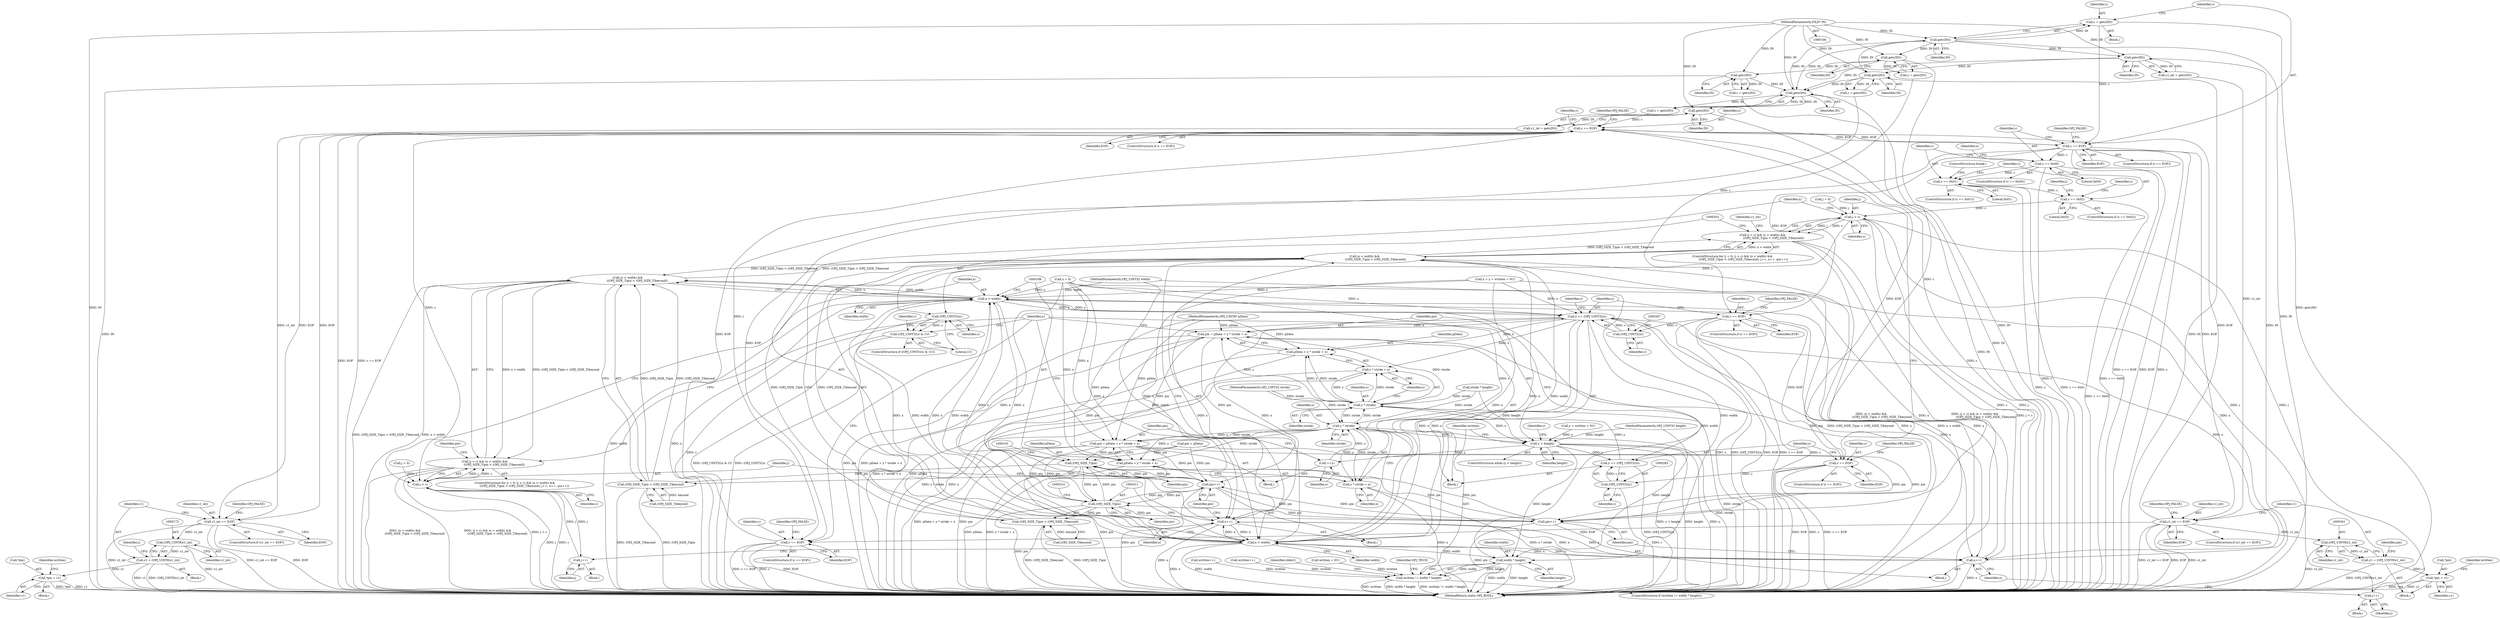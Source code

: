 digraph "0_openjpeg_8ee335227bbcaf1614124046aa25e53d67b11ec3@API" {
"1000210" [label="(Call,c = getc(IN))"];
"1000212" [label="(Call,getc(IN))"];
"1000143" [label="(Call,getc(IN))"];
"1000329" [label="(Call,getc(IN))"];
"1000107" [label="(MethodParameterIn,FILE* IN)"];
"1000271" [label="(Call,getc(IN))"];
"1000255" [label="(Call,getc(IN))"];
"1000160" [label="(Call,getc(IN))"];
"1000358" [label="(Call,getc(IN))"];
"1000215" [label="(Call,c == EOF)"];
"1000146" [label="(Call,c == EOF)"];
"1000163" [label="(Call,c1_int == EOF)"];
"1000171" [label="(Call,(OPJ_UINT8)c1_int)"];
"1000169" [label="(Call,c1 = (OPJ_UINT8)c1_int)"];
"1000202" [label="(Call,*pix = c1)"];
"1000179" [label="(Call,j < c)"];
"1000178" [label="(Call,(j < c) && (x < width) &&\n                     ((OPJ_SIZE_T)pix < (OPJ_SIZE_T)beyond))"];
"1000194" [label="(Call,j++)"];
"1000222" [label="(Call,c == 0x00)"];
"1000242" [label="(Call,c == 0x01)"];
"1000249" [label="(Call,c == 0x02)"];
"1000302" [label="(Call,j < c)"];
"1000301" [label="(Call,(j < c) && (x < width) &&\n                        ((OPJ_SIZE_T)pix < (OPJ_SIZE_T)beyond))"];
"1000317" [label="(Call,j++)"];
"1000351" [label="(Call,(OPJ_UINT32)c)"];
"1000350" [label="(Call,(OPJ_UINT32)c & 1U)"];
"1000258" [label="(Call,c == EOF)"];
"1000266" [label="(Call,(OPJ_UINT32)c)"];
"1000264" [label="(Call,x += (OPJ_UINT32)c)"];
"1000183" [label="(Call,x < width)"];
"1000182" [label="(Call,(x < width) &&\n                     ((OPJ_SIZE_T)pix < (OPJ_SIZE_T)beyond))"];
"1000305" [label="(Call,(x < width) &&\n                        ((OPJ_SIZE_T)pix < (OPJ_SIZE_T)beyond))"];
"1000197" [label="(Call,x++)"];
"1000306" [label="(Call,x < width)"];
"1000320" [label="(Call,x++)"];
"1000370" [label="(Call,width * height)"];
"1000368" [label="(Call,written != width * height)"];
"1000285" [label="(Call,pix = pData + y * stride + x)"];
"1000187" [label="(Call,(OPJ_SIZE_T)pix)"];
"1000186" [label="(Call,(OPJ_SIZE_T)pix < (OPJ_SIZE_T)beyond)"];
"1000199" [label="(Call,pix++)"];
"1000310" [label="(Call,(OPJ_SIZE_T)pix)"];
"1000309" [label="(Call,(OPJ_SIZE_T)pix < (OPJ_SIZE_T)beyond)"];
"1000322" [label="(Call,pix++)"];
"1000287" [label="(Call,pData + y * stride + x)"];
"1000289" [label="(Call,y * stride + x)"];
"1000274" [label="(Call,c == EOF)"];
"1000282" [label="(Call,(OPJ_UINT32)c)"];
"1000280" [label="(Call,y += (OPJ_UINT32)c)"];
"1000290" [label="(Call,y * stride)"];
"1000136" [label="(Call,y < height)"];
"1000229" [label="(Call,++y)"];
"1000236" [label="(Call,y * stride)"];
"1000231" [label="(Call,pix = pData + y * stride + x)"];
"1000233" [label="(Call,pData + y * stride + x)"];
"1000235" [label="(Call,y * stride + x)"];
"1000332" [label="(Call,c1_int == EOF)"];
"1000340" [label="(Call,(OPJ_UINT8)c1_int)"];
"1000338" [label="(Call,c1 = (OPJ_UINT8)c1_int)"];
"1000343" [label="(Call,*pix = c1)"];
"1000361" [label="(Call,c == EOF)"];
"1000224" [label="(Literal,0x00)"];
"1000204" [label="(Identifier,pix)"];
"1000227" [label="(Identifier,x)"];
"1000241" [label="(ControlStructure,if (c == 0x01))"];
"1000226" [label="(Call,x = 0)"];
"1000359" [label="(Identifier,IN)"];
"1000275" [label="(Identifier,c)"];
"1000137" [label="(Identifier,y)"];
"1000279" [label="(Identifier,OPJ_FALSE)"];
"1000252" [label="(Block,)"];
"1000367" [label="(ControlStructure,if (written != width * height))"];
"1000203" [label="(Call,*pix)"];
"1000264" [label="(Call,x += (OPJ_UINT32)c)"];
"1000257" [label="(ControlStructure,if (c == EOF))"];
"1000357" [label="(Identifier,c)"];
"1000187" [label="(Call,(OPJ_SIZE_T)pix)"];
"1000250" [label="(Identifier,c)"];
"1000272" [label="(Identifier,IN)"];
"1000369" [label="(Identifier,written)"];
"1000183" [label="(Call,x < width)"];
"1000201" [label="(Block,)"];
"1000302" [label="(Call,j < c)"];
"1000213" [label="(Identifier,IN)"];
"1000375" [label="(Identifier,stderr)"];
"1000301" [label="(Call,(j < c) && (x < width) &&\n                        ((OPJ_SIZE_T)pix < (OPJ_SIZE_T)beyond))"];
"1000135" [label="(ControlStructure,while (y < height))"];
"1000233" [label="(Call,pData + y * stride + x)"];
"1000332" [label="(Call,c1_int == EOF)"];
"1000260" [label="(Identifier,EOF)"];
"1000175" [label="(Call,j = 0)"];
"1000371" [label="(Identifier,width)"];
"1000298" [label="(Call,j = 0)"];
"1000362" [label="(Identifier,c)"];
"1000180" [label="(Identifier,j)"];
"1000297" [label="(ControlStructure,for (j = 0; (j < c) && (x < width) &&\n                        ((OPJ_SIZE_T)pix < (OPJ_SIZE_T)beyond); j++, x++, pix++))"];
"1000312" [label="(Identifier,pix)"];
"1000109" [label="(MethodParameterIn,OPJ_UINT32 stride)"];
"1000132" [label="(Call,written = 0U)"];
"1000268" [label="(Identifier,c)"];
"1000225" [label="(Block,)"];
"1000308" [label="(Identifier,width)"];
"1000246" [label="(ControlStructure,break;)"];
"1000179" [label="(Call,j < c)"];
"1000322" [label="(Call,pix++)"];
"1000181" [label="(Identifier,c)"];
"1000222" [label="(Call,c == 0x00)"];
"1000316" [label="(Block,)"];
"1000270" [label="(Identifier,c)"];
"1000185" [label="(Identifier,width)"];
"1000339" [label="(Identifier,c1)"];
"1000199" [label="(Call,pix++)"];
"1000165" [label="(Identifier,EOF)"];
"1000209" [label="(Block,)"];
"1000361" [label="(Call,c == EOF)"];
"1000258" [label="(Call,c == EOF)"];
"1000173" [label="(Identifier,c1_int)"];
"1000330" [label="(Identifier,IN)"];
"1000299" [label="(Identifier,j)"];
"1000194" [label="(Call,j++)"];
"1000265" [label="(Identifier,x)"];
"1000366" [label="(Identifier,OPJ_FALSE)"];
"1000329" [label="(Call,getc(IN))"];
"1000168" [label="(Identifier,OPJ_FALSE)"];
"1000324" [label="(Block,)"];
"1000286" [label="(Identifier,pix)"];
"1000253" [label="(Call,c = getc(IN))"];
"1000212" [label="(Call,getc(IN))"];
"1000381" [label="(MethodReturn,static OPJ_BOOL)"];
"1000333" [label="(Identifier,c1_int)"];
"1000230" [label="(Identifier,y)"];
"1000198" [label="(Identifier,x)"];
"1000162" [label="(ControlStructure,if (c1_int == EOF))"];
"1000327" [label="(Call,c1_int = getc(IN))"];
"1000217" [label="(Identifier,EOF)"];
"1000138" [label="(Identifier,height)"];
"1000144" [label="(Identifier,IN)"];
"1000229" [label="(Call,++y)"];
"1000345" [label="(Identifier,pix)"];
"1000259" [label="(Identifier,c)"];
"1000189" [label="(Identifier,pix)"];
"1000107" [label="(MethodParameterIn,FILE* IN)"];
"1000235" [label="(Call,y * stride + x)"];
"1000306" [label="(Call,x < width)"];
"1000242" [label="(Call,c == 0x01)"];
"1000323" [label="(Identifier,pix)"];
"1000282" [label="(Call,(OPJ_UINT32)c)"];
"1000284" [label="(Identifier,c)"];
"1000148" [label="(Identifier,EOF)"];
"1000153" [label="(Identifier,c)"];
"1000350" [label="(Call,(OPJ_UINT32)c & 1U)"];
"1000303" [label="(Identifier,j)"];
"1000287" [label="(Call,pData + y * stride + x)"];
"1000232" [label="(Identifier,pix)"];
"1000154" [label="(Block,)"];
"1000334" [label="(Identifier,EOF)"];
"1000305" [label="(Call,(x < width) &&\n                        ((OPJ_SIZE_T)pix < (OPJ_SIZE_T)beyond))"];
"1000216" [label="(Identifier,c)"];
"1000151" [label="(Identifier,OPJ_FALSE)"];
"1000169" [label="(Call,c1 = (OPJ_UINT8)c1_int)"];
"1000263" [label="(Identifier,OPJ_FALSE)"];
"1000143" [label="(Call,getc(IN))"];
"1000190" [label="(Call,(OPJ_SIZE_T)beyond)"];
"1000161" [label="(Identifier,IN)"];
"1000254" [label="(Identifier,c)"];
"1000285" [label="(Call,pix = pData + y * stride + x)"];
"1000291" [label="(Identifier,y)"];
"1000141" [label="(Call,c = getc(IN))"];
"1000200" [label="(Identifier,pix)"];
"1000186" [label="(Call,(OPJ_SIZE_T)pix < (OPJ_SIZE_T)beyond)"];
"1000184" [label="(Identifier,x)"];
"1000309" [label="(Call,(OPJ_SIZE_T)pix < (OPJ_SIZE_T)beyond)"];
"1000195" [label="(Identifier,j)"];
"1000342" [label="(Identifier,c1_int)"];
"1000343" [label="(Call,*pix = c1)"];
"1000380" [label="(Identifier,OPJ_TRUE)"];
"1000337" [label="(Identifier,OPJ_FALSE)"];
"1000292" [label="(Identifier,stride)"];
"1000142" [label="(Identifier,c)"];
"1000110" [label="(MethodParameterIn,OPJ_UINT32 width)"];
"1000269" [label="(Call,c = getc(IN))"];
"1000266" [label="(Call,(OPJ_UINT32)c)"];
"1000211" [label="(Identifier,c)"];
"1000344" [label="(Call,*pix)"];
"1000234" [label="(Identifier,pData)"];
"1000108" [label="(MethodParameterIn,OPJ_UINT8* pData)"];
"1000197" [label="(Call,x++)"];
"1000248" [label="(ControlStructure,if (c == 0x02))"];
"1000244" [label="(Literal,0x01)"];
"1000318" [label="(Identifier,j)"];
"1000176" [label="(Identifier,j)"];
"1000363" [label="(Identifier,EOF)"];
"1000170" [label="(Identifier,c1)"];
"1000146" [label="(Call,c == EOF)"];
"1000351" [label="(Call,(OPJ_UINT32)c)"];
"1000290" [label="(Call,y * stride)"];
"1000158" [label="(Call,c1_int = getc(IN))"];
"1000196" [label="(Block,)"];
"1000346" [label="(Identifier,c1)"];
"1000271" [label="(Call,getc(IN))"];
"1000163" [label="(Call,c1_int == EOF)"];
"1000349" [label="(ControlStructure,if ((OPJ_UINT32)c & 1U))"];
"1000238" [label="(Identifier,stride)"];
"1000293" [label="(Identifier,x)"];
"1000223" [label="(Identifier,c)"];
"1000304" [label="(Identifier,c)"];
"1000122" [label="(Call,stride * height)"];
"1000147" [label="(Identifier,c)"];
"1000193" [label="(Block,)"];
"1000207" [label="(Identifier,written)"];
"1000276" [label="(Identifier,EOF)"];
"1000320" [label="(Call,x++)"];
"1000347" [label="(Call,written++)"];
"1000255" [label="(Call,getc(IN))"];
"1000288" [label="(Identifier,pData)"];
"1000338" [label="(Call,c1 = (OPJ_UINT8)c1_int)"];
"1000289" [label="(Call,y * stride + x)"];
"1000239" [label="(Identifier,x)"];
"1000280" [label="(Call,y += (OPJ_UINT32)c)"];
"1000128" [label="(Call,x = y = written = 0U)"];
"1000348" [label="(Identifier,written)"];
"1000321" [label="(Identifier,x)"];
"1000372" [label="(Identifier,height)"];
"1000220" [label="(Identifier,OPJ_FALSE)"];
"1000313" [label="(Call,(OPJ_SIZE_T)beyond)"];
"1000210" [label="(Call,c = getc(IN))"];
"1000368" [label="(Call,written != width * height)"];
"1000125" [label="(Call,pix = pData)"];
"1000354" [label="(Literal,1U)"];
"1000164" [label="(Identifier,c1_int)"];
"1000174" [label="(ControlStructure,for (j = 0; (j < c) && (x < width) &&\n                     ((OPJ_SIZE_T)pix < (OPJ_SIZE_T)beyond); j++, x++, pix++))"];
"1000182" [label="(Call,(x < width) &&\n                     ((OPJ_SIZE_T)pix < (OPJ_SIZE_T)beyond))"];
"1000251" [label="(Literal,0x02)"];
"1000256" [label="(Identifier,IN)"];
"1000145" [label="(ControlStructure,if (c == EOF))"];
"1000171" [label="(Call,(OPJ_UINT8)c1_int)"];
"1000214" [label="(ControlStructure,if (c == EOF))"];
"1000178" [label="(Call,(j < c) && (x < width) &&\n                     ((OPJ_SIZE_T)pix < (OPJ_SIZE_T)beyond))"];
"1000130" [label="(Call,y = written = 0U)"];
"1000281" [label="(Identifier,y)"];
"1000205" [label="(Identifier,c1)"];
"1000236" [label="(Call,y * stride)"];
"1000328" [label="(Identifier,c1_int)"];
"1000249" [label="(Call,c == 0x02)"];
"1000370" [label="(Call,width * height)"];
"1000356" [label="(Call,c = getc(IN))"];
"1000358" [label="(Call,getc(IN))"];
"1000111" [label="(MethodParameterIn,OPJ_UINT32 height)"];
"1000221" [label="(ControlStructure,if (c == 0x00))"];
"1000231" [label="(Call,pix = pData + y * stride + x)"];
"1000273" [label="(ControlStructure,if (c == EOF))"];
"1000215" [label="(Call,c == EOF)"];
"1000237" [label="(Identifier,y)"];
"1000206" [label="(Call,written++)"];
"1000319" [label="(Block,)"];
"1000331" [label="(ControlStructure,if (c1_int == EOF))"];
"1000243" [label="(Identifier,c)"];
"1000340" [label="(Call,(OPJ_UINT8)c1_int)"];
"1000317" [label="(Call,j++)"];
"1000360" [label="(ControlStructure,if (c == EOF))"];
"1000160" [label="(Call,getc(IN))"];
"1000307" [label="(Identifier,x)"];
"1000353" [label="(Identifier,c)"];
"1000202" [label="(Call,*pix = c1)"];
"1000274" [label="(Call,c == EOF)"];
"1000310" [label="(Call,(OPJ_SIZE_T)pix)"];
"1000136" [label="(Call,y < height)"];
"1000210" -> "1000209"  [label="AST: "];
"1000210" -> "1000212"  [label="CFG: "];
"1000211" -> "1000210"  [label="AST: "];
"1000212" -> "1000210"  [label="AST: "];
"1000216" -> "1000210"  [label="CFG: "];
"1000210" -> "1000381"  [label="DDG: getc(IN)"];
"1000212" -> "1000210"  [label="DDG: IN"];
"1000210" -> "1000215"  [label="DDG: c"];
"1000212" -> "1000213"  [label="CFG: "];
"1000213" -> "1000212"  [label="AST: "];
"1000212" -> "1000381"  [label="DDG: IN"];
"1000212" -> "1000143"  [label="DDG: IN"];
"1000143" -> "1000212"  [label="DDG: IN"];
"1000107" -> "1000212"  [label="DDG: IN"];
"1000212" -> "1000255"  [label="DDG: IN"];
"1000212" -> "1000329"  [label="DDG: IN"];
"1000212" -> "1000358"  [label="DDG: IN"];
"1000143" -> "1000141"  [label="AST: "];
"1000143" -> "1000144"  [label="CFG: "];
"1000144" -> "1000143"  [label="AST: "];
"1000141" -> "1000143"  [label="CFG: "];
"1000143" -> "1000381"  [label="DDG: IN"];
"1000143" -> "1000141"  [label="DDG: IN"];
"1000329" -> "1000143"  [label="DDG: IN"];
"1000271" -> "1000143"  [label="DDG: IN"];
"1000160" -> "1000143"  [label="DDG: IN"];
"1000358" -> "1000143"  [label="DDG: IN"];
"1000107" -> "1000143"  [label="DDG: IN"];
"1000143" -> "1000160"  [label="DDG: IN"];
"1000329" -> "1000327"  [label="AST: "];
"1000329" -> "1000330"  [label="CFG: "];
"1000330" -> "1000329"  [label="AST: "];
"1000327" -> "1000329"  [label="CFG: "];
"1000329" -> "1000381"  [label="DDG: IN"];
"1000329" -> "1000327"  [label="DDG: IN"];
"1000107" -> "1000329"  [label="DDG: IN"];
"1000329" -> "1000358"  [label="DDG: IN"];
"1000107" -> "1000106"  [label="AST: "];
"1000107" -> "1000381"  [label="DDG: IN"];
"1000107" -> "1000160"  [label="DDG: IN"];
"1000107" -> "1000255"  [label="DDG: IN"];
"1000107" -> "1000271"  [label="DDG: IN"];
"1000107" -> "1000358"  [label="DDG: IN"];
"1000271" -> "1000269"  [label="AST: "];
"1000271" -> "1000272"  [label="CFG: "];
"1000272" -> "1000271"  [label="AST: "];
"1000269" -> "1000271"  [label="CFG: "];
"1000271" -> "1000381"  [label="DDG: IN"];
"1000271" -> "1000269"  [label="DDG: IN"];
"1000255" -> "1000271"  [label="DDG: IN"];
"1000255" -> "1000253"  [label="AST: "];
"1000255" -> "1000256"  [label="CFG: "];
"1000256" -> "1000255"  [label="AST: "];
"1000253" -> "1000255"  [label="CFG: "];
"1000255" -> "1000381"  [label="DDG: IN"];
"1000255" -> "1000253"  [label="DDG: IN"];
"1000160" -> "1000158"  [label="AST: "];
"1000160" -> "1000161"  [label="CFG: "];
"1000161" -> "1000160"  [label="AST: "];
"1000158" -> "1000160"  [label="CFG: "];
"1000160" -> "1000381"  [label="DDG: IN"];
"1000160" -> "1000158"  [label="DDG: IN"];
"1000358" -> "1000356"  [label="AST: "];
"1000358" -> "1000359"  [label="CFG: "];
"1000359" -> "1000358"  [label="AST: "];
"1000356" -> "1000358"  [label="CFG: "];
"1000358" -> "1000381"  [label="DDG: IN"];
"1000358" -> "1000356"  [label="DDG: IN"];
"1000215" -> "1000214"  [label="AST: "];
"1000215" -> "1000217"  [label="CFG: "];
"1000216" -> "1000215"  [label="AST: "];
"1000217" -> "1000215"  [label="AST: "];
"1000220" -> "1000215"  [label="CFG: "];
"1000223" -> "1000215"  [label="CFG: "];
"1000215" -> "1000381"  [label="DDG: c"];
"1000215" -> "1000381"  [label="DDG: EOF"];
"1000215" -> "1000381"  [label="DDG: c == EOF"];
"1000215" -> "1000146"  [label="DDG: EOF"];
"1000146" -> "1000215"  [label="DDG: EOF"];
"1000215" -> "1000222"  [label="DDG: c"];
"1000215" -> "1000258"  [label="DDG: EOF"];
"1000215" -> "1000332"  [label="DDG: EOF"];
"1000215" -> "1000361"  [label="DDG: EOF"];
"1000146" -> "1000145"  [label="AST: "];
"1000146" -> "1000148"  [label="CFG: "];
"1000147" -> "1000146"  [label="AST: "];
"1000148" -> "1000146"  [label="AST: "];
"1000151" -> "1000146"  [label="CFG: "];
"1000153" -> "1000146"  [label="CFG: "];
"1000146" -> "1000381"  [label="DDG: EOF"];
"1000146" -> "1000381"  [label="DDG: c == EOF"];
"1000146" -> "1000381"  [label="DDG: c"];
"1000141" -> "1000146"  [label="DDG: c"];
"1000332" -> "1000146"  [label="DDG: EOF"];
"1000274" -> "1000146"  [label="DDG: EOF"];
"1000361" -> "1000146"  [label="DDG: EOF"];
"1000163" -> "1000146"  [label="DDG: EOF"];
"1000146" -> "1000163"  [label="DDG: EOF"];
"1000146" -> "1000179"  [label="DDG: c"];
"1000163" -> "1000162"  [label="AST: "];
"1000163" -> "1000165"  [label="CFG: "];
"1000164" -> "1000163"  [label="AST: "];
"1000165" -> "1000163"  [label="AST: "];
"1000168" -> "1000163"  [label="CFG: "];
"1000170" -> "1000163"  [label="CFG: "];
"1000163" -> "1000381"  [label="DDG: c1_int"];
"1000163" -> "1000381"  [label="DDG: c1_int == EOF"];
"1000163" -> "1000381"  [label="DDG: EOF"];
"1000158" -> "1000163"  [label="DDG: c1_int"];
"1000163" -> "1000171"  [label="DDG: c1_int"];
"1000171" -> "1000169"  [label="AST: "];
"1000171" -> "1000173"  [label="CFG: "];
"1000172" -> "1000171"  [label="AST: "];
"1000173" -> "1000171"  [label="AST: "];
"1000169" -> "1000171"  [label="CFG: "];
"1000171" -> "1000381"  [label="DDG: c1_int"];
"1000171" -> "1000169"  [label="DDG: c1_int"];
"1000169" -> "1000154"  [label="AST: "];
"1000170" -> "1000169"  [label="AST: "];
"1000176" -> "1000169"  [label="CFG: "];
"1000169" -> "1000381"  [label="DDG: (OPJ_UINT8)c1_int"];
"1000169" -> "1000381"  [label="DDG: c1"];
"1000169" -> "1000202"  [label="DDG: c1"];
"1000202" -> "1000201"  [label="AST: "];
"1000202" -> "1000205"  [label="CFG: "];
"1000203" -> "1000202"  [label="AST: "];
"1000205" -> "1000202"  [label="AST: "];
"1000207" -> "1000202"  [label="CFG: "];
"1000202" -> "1000381"  [label="DDG: *pix"];
"1000202" -> "1000381"  [label="DDG: c1"];
"1000179" -> "1000178"  [label="AST: "];
"1000179" -> "1000181"  [label="CFG: "];
"1000180" -> "1000179"  [label="AST: "];
"1000181" -> "1000179"  [label="AST: "];
"1000184" -> "1000179"  [label="CFG: "];
"1000178" -> "1000179"  [label="CFG: "];
"1000179" -> "1000381"  [label="DDG: c"];
"1000179" -> "1000381"  [label="DDG: j"];
"1000179" -> "1000178"  [label="DDG: j"];
"1000179" -> "1000178"  [label="DDG: c"];
"1000194" -> "1000179"  [label="DDG: j"];
"1000175" -> "1000179"  [label="DDG: j"];
"1000179" -> "1000194"  [label="DDG: j"];
"1000178" -> "1000174"  [label="AST: "];
"1000178" -> "1000182"  [label="CFG: "];
"1000182" -> "1000178"  [label="AST: "];
"1000137" -> "1000178"  [label="CFG: "];
"1000204" -> "1000178"  [label="CFG: "];
"1000178" -> "1000381"  [label="DDG: (x < width) &&\n                     ((OPJ_SIZE_T)pix < (OPJ_SIZE_T)beyond)"];
"1000178" -> "1000381"  [label="DDG: (j < c) && (x < width) &&\n                     ((OPJ_SIZE_T)pix < (OPJ_SIZE_T)beyond)"];
"1000178" -> "1000381"  [label="DDG: j < c"];
"1000182" -> "1000178"  [label="DDG: x < width"];
"1000182" -> "1000178"  [label="DDG: (OPJ_SIZE_T)pix < (OPJ_SIZE_T)beyond"];
"1000194" -> "1000193"  [label="AST: "];
"1000194" -> "1000195"  [label="CFG: "];
"1000195" -> "1000194"  [label="AST: "];
"1000198" -> "1000194"  [label="CFG: "];
"1000222" -> "1000221"  [label="AST: "];
"1000222" -> "1000224"  [label="CFG: "];
"1000223" -> "1000222"  [label="AST: "];
"1000224" -> "1000222"  [label="AST: "];
"1000227" -> "1000222"  [label="CFG: "];
"1000243" -> "1000222"  [label="CFG: "];
"1000222" -> "1000381"  [label="DDG: c"];
"1000222" -> "1000381"  [label="DDG: c == 0x00"];
"1000222" -> "1000242"  [label="DDG: c"];
"1000242" -> "1000241"  [label="AST: "];
"1000242" -> "1000244"  [label="CFG: "];
"1000243" -> "1000242"  [label="AST: "];
"1000244" -> "1000242"  [label="AST: "];
"1000246" -> "1000242"  [label="CFG: "];
"1000250" -> "1000242"  [label="CFG: "];
"1000242" -> "1000381"  [label="DDG: c == 0x01"];
"1000242" -> "1000381"  [label="DDG: c"];
"1000242" -> "1000249"  [label="DDG: c"];
"1000249" -> "1000248"  [label="AST: "];
"1000249" -> "1000251"  [label="CFG: "];
"1000250" -> "1000249"  [label="AST: "];
"1000251" -> "1000249"  [label="AST: "];
"1000254" -> "1000249"  [label="CFG: "];
"1000299" -> "1000249"  [label="CFG: "];
"1000249" -> "1000381"  [label="DDG: c == 0x02"];
"1000249" -> "1000302"  [label="DDG: c"];
"1000302" -> "1000301"  [label="AST: "];
"1000302" -> "1000304"  [label="CFG: "];
"1000303" -> "1000302"  [label="AST: "];
"1000304" -> "1000302"  [label="AST: "];
"1000307" -> "1000302"  [label="CFG: "];
"1000301" -> "1000302"  [label="CFG: "];
"1000302" -> "1000381"  [label="DDG: c"];
"1000302" -> "1000381"  [label="DDG: j"];
"1000302" -> "1000301"  [label="DDG: j"];
"1000302" -> "1000301"  [label="DDG: c"];
"1000317" -> "1000302"  [label="DDG: j"];
"1000298" -> "1000302"  [label="DDG: j"];
"1000302" -> "1000317"  [label="DDG: j"];
"1000302" -> "1000351"  [label="DDG: c"];
"1000301" -> "1000297"  [label="AST: "];
"1000301" -> "1000305"  [label="CFG: "];
"1000305" -> "1000301"  [label="AST: "];
"1000328" -> "1000301"  [label="CFG: "];
"1000352" -> "1000301"  [label="CFG: "];
"1000301" -> "1000381"  [label="DDG: (x < width) &&\n                        ((OPJ_SIZE_T)pix < (OPJ_SIZE_T)beyond)"];
"1000301" -> "1000381"  [label="DDG: (j < c) && (x < width) &&\n                        ((OPJ_SIZE_T)pix < (OPJ_SIZE_T)beyond)"];
"1000301" -> "1000381"  [label="DDG: j < c"];
"1000305" -> "1000301"  [label="DDG: x < width"];
"1000305" -> "1000301"  [label="DDG: (OPJ_SIZE_T)pix < (OPJ_SIZE_T)beyond"];
"1000317" -> "1000316"  [label="AST: "];
"1000317" -> "1000318"  [label="CFG: "];
"1000318" -> "1000317"  [label="AST: "];
"1000321" -> "1000317"  [label="CFG: "];
"1000351" -> "1000350"  [label="AST: "];
"1000351" -> "1000353"  [label="CFG: "];
"1000352" -> "1000351"  [label="AST: "];
"1000353" -> "1000351"  [label="AST: "];
"1000354" -> "1000351"  [label="CFG: "];
"1000351" -> "1000381"  [label="DDG: c"];
"1000351" -> "1000350"  [label="DDG: c"];
"1000350" -> "1000349"  [label="AST: "];
"1000350" -> "1000354"  [label="CFG: "];
"1000354" -> "1000350"  [label="AST: "];
"1000137" -> "1000350"  [label="CFG: "];
"1000357" -> "1000350"  [label="CFG: "];
"1000350" -> "1000381"  [label="DDG: (OPJ_UINT32)c"];
"1000350" -> "1000381"  [label="DDG: (OPJ_UINT32)c & 1U"];
"1000258" -> "1000257"  [label="AST: "];
"1000258" -> "1000260"  [label="CFG: "];
"1000259" -> "1000258"  [label="AST: "];
"1000260" -> "1000258"  [label="AST: "];
"1000263" -> "1000258"  [label="CFG: "];
"1000265" -> "1000258"  [label="CFG: "];
"1000258" -> "1000381"  [label="DDG: c"];
"1000258" -> "1000381"  [label="DDG: EOF"];
"1000258" -> "1000381"  [label="DDG: c == EOF"];
"1000253" -> "1000258"  [label="DDG: c"];
"1000258" -> "1000266"  [label="DDG: c"];
"1000258" -> "1000274"  [label="DDG: EOF"];
"1000266" -> "1000264"  [label="AST: "];
"1000266" -> "1000268"  [label="CFG: "];
"1000267" -> "1000266"  [label="AST: "];
"1000268" -> "1000266"  [label="AST: "];
"1000264" -> "1000266"  [label="CFG: "];
"1000266" -> "1000264"  [label="DDG: c"];
"1000264" -> "1000252"  [label="AST: "];
"1000265" -> "1000264"  [label="AST: "];
"1000270" -> "1000264"  [label="CFG: "];
"1000264" -> "1000381"  [label="DDG: x"];
"1000264" -> "1000381"  [label="DDG: (OPJ_UINT32)c"];
"1000264" -> "1000183"  [label="DDG: x"];
"1000264" -> "1000197"  [label="DDG: x"];
"1000306" -> "1000264"  [label="DDG: x"];
"1000183" -> "1000264"  [label="DDG: x"];
"1000128" -> "1000264"  [label="DDG: x"];
"1000320" -> "1000264"  [label="DDG: x"];
"1000197" -> "1000264"  [label="DDG: x"];
"1000226" -> "1000264"  [label="DDG: x"];
"1000264" -> "1000285"  [label="DDG: x"];
"1000264" -> "1000287"  [label="DDG: x"];
"1000264" -> "1000289"  [label="DDG: x"];
"1000264" -> "1000306"  [label="DDG: x"];
"1000264" -> "1000320"  [label="DDG: x"];
"1000183" -> "1000182"  [label="AST: "];
"1000183" -> "1000185"  [label="CFG: "];
"1000184" -> "1000183"  [label="AST: "];
"1000185" -> "1000183"  [label="AST: "];
"1000188" -> "1000183"  [label="CFG: "];
"1000182" -> "1000183"  [label="CFG: "];
"1000183" -> "1000381"  [label="DDG: width"];
"1000183" -> "1000381"  [label="DDG: x"];
"1000183" -> "1000182"  [label="DDG: x"];
"1000183" -> "1000182"  [label="DDG: width"];
"1000306" -> "1000183"  [label="DDG: x"];
"1000306" -> "1000183"  [label="DDG: width"];
"1000128" -> "1000183"  [label="DDG: x"];
"1000320" -> "1000183"  [label="DDG: x"];
"1000197" -> "1000183"  [label="DDG: x"];
"1000226" -> "1000183"  [label="DDG: x"];
"1000110" -> "1000183"  [label="DDG: width"];
"1000183" -> "1000197"  [label="DDG: x"];
"1000183" -> "1000306"  [label="DDG: x"];
"1000183" -> "1000306"  [label="DDG: width"];
"1000183" -> "1000320"  [label="DDG: x"];
"1000183" -> "1000370"  [label="DDG: width"];
"1000182" -> "1000186"  [label="CFG: "];
"1000186" -> "1000182"  [label="AST: "];
"1000182" -> "1000381"  [label="DDG: (OPJ_SIZE_T)pix < (OPJ_SIZE_T)beyond"];
"1000182" -> "1000381"  [label="DDG: x < width"];
"1000186" -> "1000182"  [label="DDG: (OPJ_SIZE_T)pix"];
"1000186" -> "1000182"  [label="DDG: (OPJ_SIZE_T)beyond"];
"1000305" -> "1000182"  [label="DDG: (OPJ_SIZE_T)pix < (OPJ_SIZE_T)beyond"];
"1000182" -> "1000305"  [label="DDG: (OPJ_SIZE_T)pix < (OPJ_SIZE_T)beyond"];
"1000305" -> "1000306"  [label="CFG: "];
"1000305" -> "1000309"  [label="CFG: "];
"1000306" -> "1000305"  [label="AST: "];
"1000309" -> "1000305"  [label="AST: "];
"1000305" -> "1000381"  [label="DDG: (OPJ_SIZE_T)pix < (OPJ_SIZE_T)beyond"];
"1000305" -> "1000381"  [label="DDG: x < width"];
"1000306" -> "1000305"  [label="DDG: x"];
"1000306" -> "1000305"  [label="DDG: width"];
"1000309" -> "1000305"  [label="DDG: (OPJ_SIZE_T)pix"];
"1000309" -> "1000305"  [label="DDG: (OPJ_SIZE_T)beyond"];
"1000197" -> "1000196"  [label="AST: "];
"1000197" -> "1000198"  [label="CFG: "];
"1000198" -> "1000197"  [label="AST: "];
"1000200" -> "1000197"  [label="CFG: "];
"1000197" -> "1000381"  [label="DDG: x"];
"1000306" -> "1000197"  [label="DDG: x"];
"1000128" -> "1000197"  [label="DDG: x"];
"1000320" -> "1000197"  [label="DDG: x"];
"1000226" -> "1000197"  [label="DDG: x"];
"1000197" -> "1000306"  [label="DDG: x"];
"1000197" -> "1000320"  [label="DDG: x"];
"1000306" -> "1000308"  [label="CFG: "];
"1000307" -> "1000306"  [label="AST: "];
"1000308" -> "1000306"  [label="AST: "];
"1000311" -> "1000306"  [label="CFG: "];
"1000306" -> "1000381"  [label="DDG: x"];
"1000306" -> "1000381"  [label="DDG: width"];
"1000128" -> "1000306"  [label="DDG: x"];
"1000320" -> "1000306"  [label="DDG: x"];
"1000226" -> "1000306"  [label="DDG: x"];
"1000110" -> "1000306"  [label="DDG: width"];
"1000306" -> "1000320"  [label="DDG: x"];
"1000306" -> "1000370"  [label="DDG: width"];
"1000320" -> "1000319"  [label="AST: "];
"1000320" -> "1000321"  [label="CFG: "];
"1000321" -> "1000320"  [label="AST: "];
"1000323" -> "1000320"  [label="CFG: "];
"1000320" -> "1000381"  [label="DDG: x"];
"1000128" -> "1000320"  [label="DDG: x"];
"1000226" -> "1000320"  [label="DDG: x"];
"1000370" -> "1000368"  [label="AST: "];
"1000370" -> "1000372"  [label="CFG: "];
"1000371" -> "1000370"  [label="AST: "];
"1000372" -> "1000370"  [label="AST: "];
"1000368" -> "1000370"  [label="CFG: "];
"1000370" -> "1000381"  [label="DDG: height"];
"1000370" -> "1000381"  [label="DDG: width"];
"1000370" -> "1000368"  [label="DDG: width"];
"1000370" -> "1000368"  [label="DDG: height"];
"1000110" -> "1000370"  [label="DDG: width"];
"1000136" -> "1000370"  [label="DDG: height"];
"1000111" -> "1000370"  [label="DDG: height"];
"1000368" -> "1000367"  [label="AST: "];
"1000369" -> "1000368"  [label="AST: "];
"1000375" -> "1000368"  [label="CFG: "];
"1000380" -> "1000368"  [label="CFG: "];
"1000368" -> "1000381"  [label="DDG: written"];
"1000368" -> "1000381"  [label="DDG: width * height"];
"1000368" -> "1000381"  [label="DDG: written != width * height"];
"1000347" -> "1000368"  [label="DDG: written"];
"1000206" -> "1000368"  [label="DDG: written"];
"1000132" -> "1000368"  [label="DDG: written"];
"1000285" -> "1000252"  [label="AST: "];
"1000285" -> "1000287"  [label="CFG: "];
"1000286" -> "1000285"  [label="AST: "];
"1000287" -> "1000285"  [label="AST: "];
"1000137" -> "1000285"  [label="CFG: "];
"1000285" -> "1000381"  [label="DDG: pix"];
"1000285" -> "1000381"  [label="DDG: pData + y * stride + x"];
"1000285" -> "1000187"  [label="DDG: pix"];
"1000285" -> "1000199"  [label="DDG: pix"];
"1000108" -> "1000285"  [label="DDG: pData"];
"1000290" -> "1000285"  [label="DDG: y"];
"1000290" -> "1000285"  [label="DDG: stride"];
"1000285" -> "1000310"  [label="DDG: pix"];
"1000285" -> "1000322"  [label="DDG: pix"];
"1000187" -> "1000186"  [label="AST: "];
"1000187" -> "1000189"  [label="CFG: "];
"1000188" -> "1000187"  [label="AST: "];
"1000189" -> "1000187"  [label="AST: "];
"1000191" -> "1000187"  [label="CFG: "];
"1000187" -> "1000381"  [label="DDG: pix"];
"1000187" -> "1000186"  [label="DDG: pix"];
"1000310" -> "1000187"  [label="DDG: pix"];
"1000199" -> "1000187"  [label="DDG: pix"];
"1000231" -> "1000187"  [label="DDG: pix"];
"1000322" -> "1000187"  [label="DDG: pix"];
"1000125" -> "1000187"  [label="DDG: pix"];
"1000187" -> "1000199"  [label="DDG: pix"];
"1000187" -> "1000310"  [label="DDG: pix"];
"1000187" -> "1000322"  [label="DDG: pix"];
"1000186" -> "1000190"  [label="CFG: "];
"1000190" -> "1000186"  [label="AST: "];
"1000186" -> "1000381"  [label="DDG: (OPJ_SIZE_T)pix"];
"1000186" -> "1000381"  [label="DDG: (OPJ_SIZE_T)beyond"];
"1000190" -> "1000186"  [label="DDG: beyond"];
"1000199" -> "1000196"  [label="AST: "];
"1000199" -> "1000200"  [label="CFG: "];
"1000200" -> "1000199"  [label="AST: "];
"1000180" -> "1000199"  [label="CFG: "];
"1000199" -> "1000381"  [label="DDG: pix"];
"1000310" -> "1000199"  [label="DDG: pix"];
"1000231" -> "1000199"  [label="DDG: pix"];
"1000322" -> "1000199"  [label="DDG: pix"];
"1000125" -> "1000199"  [label="DDG: pix"];
"1000199" -> "1000310"  [label="DDG: pix"];
"1000199" -> "1000322"  [label="DDG: pix"];
"1000310" -> "1000309"  [label="AST: "];
"1000310" -> "1000312"  [label="CFG: "];
"1000311" -> "1000310"  [label="AST: "];
"1000312" -> "1000310"  [label="AST: "];
"1000314" -> "1000310"  [label="CFG: "];
"1000310" -> "1000381"  [label="DDG: pix"];
"1000310" -> "1000309"  [label="DDG: pix"];
"1000231" -> "1000310"  [label="DDG: pix"];
"1000322" -> "1000310"  [label="DDG: pix"];
"1000125" -> "1000310"  [label="DDG: pix"];
"1000310" -> "1000322"  [label="DDG: pix"];
"1000309" -> "1000313"  [label="CFG: "];
"1000313" -> "1000309"  [label="AST: "];
"1000309" -> "1000381"  [label="DDG: (OPJ_SIZE_T)pix"];
"1000309" -> "1000381"  [label="DDG: (OPJ_SIZE_T)beyond"];
"1000313" -> "1000309"  [label="DDG: beyond"];
"1000322" -> "1000319"  [label="AST: "];
"1000322" -> "1000323"  [label="CFG: "];
"1000323" -> "1000322"  [label="AST: "];
"1000303" -> "1000322"  [label="CFG: "];
"1000322" -> "1000381"  [label="DDG: pix"];
"1000231" -> "1000322"  [label="DDG: pix"];
"1000125" -> "1000322"  [label="DDG: pix"];
"1000287" -> "1000289"  [label="CFG: "];
"1000288" -> "1000287"  [label="AST: "];
"1000289" -> "1000287"  [label="AST: "];
"1000287" -> "1000381"  [label="DDG: y * stride + x"];
"1000287" -> "1000381"  [label="DDG: pData"];
"1000108" -> "1000287"  [label="DDG: pData"];
"1000290" -> "1000287"  [label="DDG: y"];
"1000290" -> "1000287"  [label="DDG: stride"];
"1000289" -> "1000293"  [label="CFG: "];
"1000290" -> "1000289"  [label="AST: "];
"1000293" -> "1000289"  [label="AST: "];
"1000289" -> "1000381"  [label="DDG: y * stride"];
"1000289" -> "1000381"  [label="DDG: x"];
"1000290" -> "1000289"  [label="DDG: y"];
"1000290" -> "1000289"  [label="DDG: stride"];
"1000274" -> "1000273"  [label="AST: "];
"1000274" -> "1000276"  [label="CFG: "];
"1000275" -> "1000274"  [label="AST: "];
"1000276" -> "1000274"  [label="AST: "];
"1000279" -> "1000274"  [label="CFG: "];
"1000281" -> "1000274"  [label="CFG: "];
"1000274" -> "1000381"  [label="DDG: c"];
"1000274" -> "1000381"  [label="DDG: c == EOF"];
"1000274" -> "1000381"  [label="DDG: EOF"];
"1000269" -> "1000274"  [label="DDG: c"];
"1000274" -> "1000282"  [label="DDG: c"];
"1000282" -> "1000280"  [label="AST: "];
"1000282" -> "1000284"  [label="CFG: "];
"1000283" -> "1000282"  [label="AST: "];
"1000284" -> "1000282"  [label="AST: "];
"1000280" -> "1000282"  [label="CFG: "];
"1000282" -> "1000381"  [label="DDG: c"];
"1000282" -> "1000280"  [label="DDG: c"];
"1000280" -> "1000252"  [label="AST: "];
"1000281" -> "1000280"  [label="AST: "];
"1000286" -> "1000280"  [label="CFG: "];
"1000280" -> "1000381"  [label="DDG: (OPJ_UINT32)c"];
"1000136" -> "1000280"  [label="DDG: y"];
"1000280" -> "1000290"  [label="DDG: y"];
"1000290" -> "1000292"  [label="CFG: "];
"1000291" -> "1000290"  [label="AST: "];
"1000292" -> "1000290"  [label="AST: "];
"1000293" -> "1000290"  [label="CFG: "];
"1000290" -> "1000381"  [label="DDG: stride"];
"1000290" -> "1000136"  [label="DDG: y"];
"1000290" -> "1000236"  [label="DDG: stride"];
"1000236" -> "1000290"  [label="DDG: stride"];
"1000122" -> "1000290"  [label="DDG: stride"];
"1000109" -> "1000290"  [label="DDG: stride"];
"1000136" -> "1000135"  [label="AST: "];
"1000136" -> "1000138"  [label="CFG: "];
"1000137" -> "1000136"  [label="AST: "];
"1000138" -> "1000136"  [label="AST: "];
"1000142" -> "1000136"  [label="CFG: "];
"1000369" -> "1000136"  [label="CFG: "];
"1000136" -> "1000381"  [label="DDG: y < height"];
"1000136" -> "1000381"  [label="DDG: height"];
"1000136" -> "1000381"  [label="DDG: y"];
"1000236" -> "1000136"  [label="DDG: y"];
"1000130" -> "1000136"  [label="DDG: y"];
"1000122" -> "1000136"  [label="DDG: height"];
"1000111" -> "1000136"  [label="DDG: height"];
"1000136" -> "1000229"  [label="DDG: y"];
"1000229" -> "1000225"  [label="AST: "];
"1000229" -> "1000230"  [label="CFG: "];
"1000230" -> "1000229"  [label="AST: "];
"1000232" -> "1000229"  [label="CFG: "];
"1000229" -> "1000236"  [label="DDG: y"];
"1000236" -> "1000235"  [label="AST: "];
"1000236" -> "1000238"  [label="CFG: "];
"1000237" -> "1000236"  [label="AST: "];
"1000238" -> "1000236"  [label="AST: "];
"1000239" -> "1000236"  [label="CFG: "];
"1000236" -> "1000381"  [label="DDG: stride"];
"1000236" -> "1000231"  [label="DDG: y"];
"1000236" -> "1000231"  [label="DDG: stride"];
"1000236" -> "1000233"  [label="DDG: y"];
"1000236" -> "1000233"  [label="DDG: stride"];
"1000236" -> "1000235"  [label="DDG: y"];
"1000236" -> "1000235"  [label="DDG: stride"];
"1000122" -> "1000236"  [label="DDG: stride"];
"1000109" -> "1000236"  [label="DDG: stride"];
"1000231" -> "1000225"  [label="AST: "];
"1000231" -> "1000233"  [label="CFG: "];
"1000232" -> "1000231"  [label="AST: "];
"1000233" -> "1000231"  [label="AST: "];
"1000137" -> "1000231"  [label="CFG: "];
"1000231" -> "1000381"  [label="DDG: pData + y * stride + x"];
"1000231" -> "1000381"  [label="DDG: pix"];
"1000108" -> "1000231"  [label="DDG: pData"];
"1000226" -> "1000231"  [label="DDG: x"];
"1000233" -> "1000235"  [label="CFG: "];
"1000234" -> "1000233"  [label="AST: "];
"1000235" -> "1000233"  [label="AST: "];
"1000233" -> "1000381"  [label="DDG: y * stride + x"];
"1000233" -> "1000381"  [label="DDG: pData"];
"1000108" -> "1000233"  [label="DDG: pData"];
"1000226" -> "1000233"  [label="DDG: x"];
"1000235" -> "1000239"  [label="CFG: "];
"1000239" -> "1000235"  [label="AST: "];
"1000235" -> "1000381"  [label="DDG: y * stride"];
"1000235" -> "1000381"  [label="DDG: x"];
"1000226" -> "1000235"  [label="DDG: x"];
"1000332" -> "1000331"  [label="AST: "];
"1000332" -> "1000334"  [label="CFG: "];
"1000333" -> "1000332"  [label="AST: "];
"1000334" -> "1000332"  [label="AST: "];
"1000337" -> "1000332"  [label="CFG: "];
"1000339" -> "1000332"  [label="CFG: "];
"1000332" -> "1000381"  [label="DDG: EOF"];
"1000332" -> "1000381"  [label="DDG: c1_int"];
"1000332" -> "1000381"  [label="DDG: c1_int == EOF"];
"1000327" -> "1000332"  [label="DDG: c1_int"];
"1000332" -> "1000340"  [label="DDG: c1_int"];
"1000332" -> "1000361"  [label="DDG: EOF"];
"1000340" -> "1000338"  [label="AST: "];
"1000340" -> "1000342"  [label="CFG: "];
"1000341" -> "1000340"  [label="AST: "];
"1000342" -> "1000340"  [label="AST: "];
"1000338" -> "1000340"  [label="CFG: "];
"1000340" -> "1000381"  [label="DDG: c1_int"];
"1000340" -> "1000338"  [label="DDG: c1_int"];
"1000338" -> "1000324"  [label="AST: "];
"1000339" -> "1000338"  [label="AST: "];
"1000345" -> "1000338"  [label="CFG: "];
"1000338" -> "1000381"  [label="DDG: (OPJ_UINT8)c1_int"];
"1000338" -> "1000343"  [label="DDG: c1"];
"1000343" -> "1000324"  [label="AST: "];
"1000343" -> "1000346"  [label="CFG: "];
"1000344" -> "1000343"  [label="AST: "];
"1000346" -> "1000343"  [label="AST: "];
"1000348" -> "1000343"  [label="CFG: "];
"1000343" -> "1000381"  [label="DDG: *pix"];
"1000343" -> "1000381"  [label="DDG: c1"];
"1000361" -> "1000360"  [label="AST: "];
"1000361" -> "1000363"  [label="CFG: "];
"1000362" -> "1000361"  [label="AST: "];
"1000363" -> "1000361"  [label="AST: "];
"1000137" -> "1000361"  [label="CFG: "];
"1000366" -> "1000361"  [label="CFG: "];
"1000361" -> "1000381"  [label="DDG: c == EOF"];
"1000361" -> "1000381"  [label="DDG: c"];
"1000361" -> "1000381"  [label="DDG: EOF"];
"1000356" -> "1000361"  [label="DDG: c"];
}
